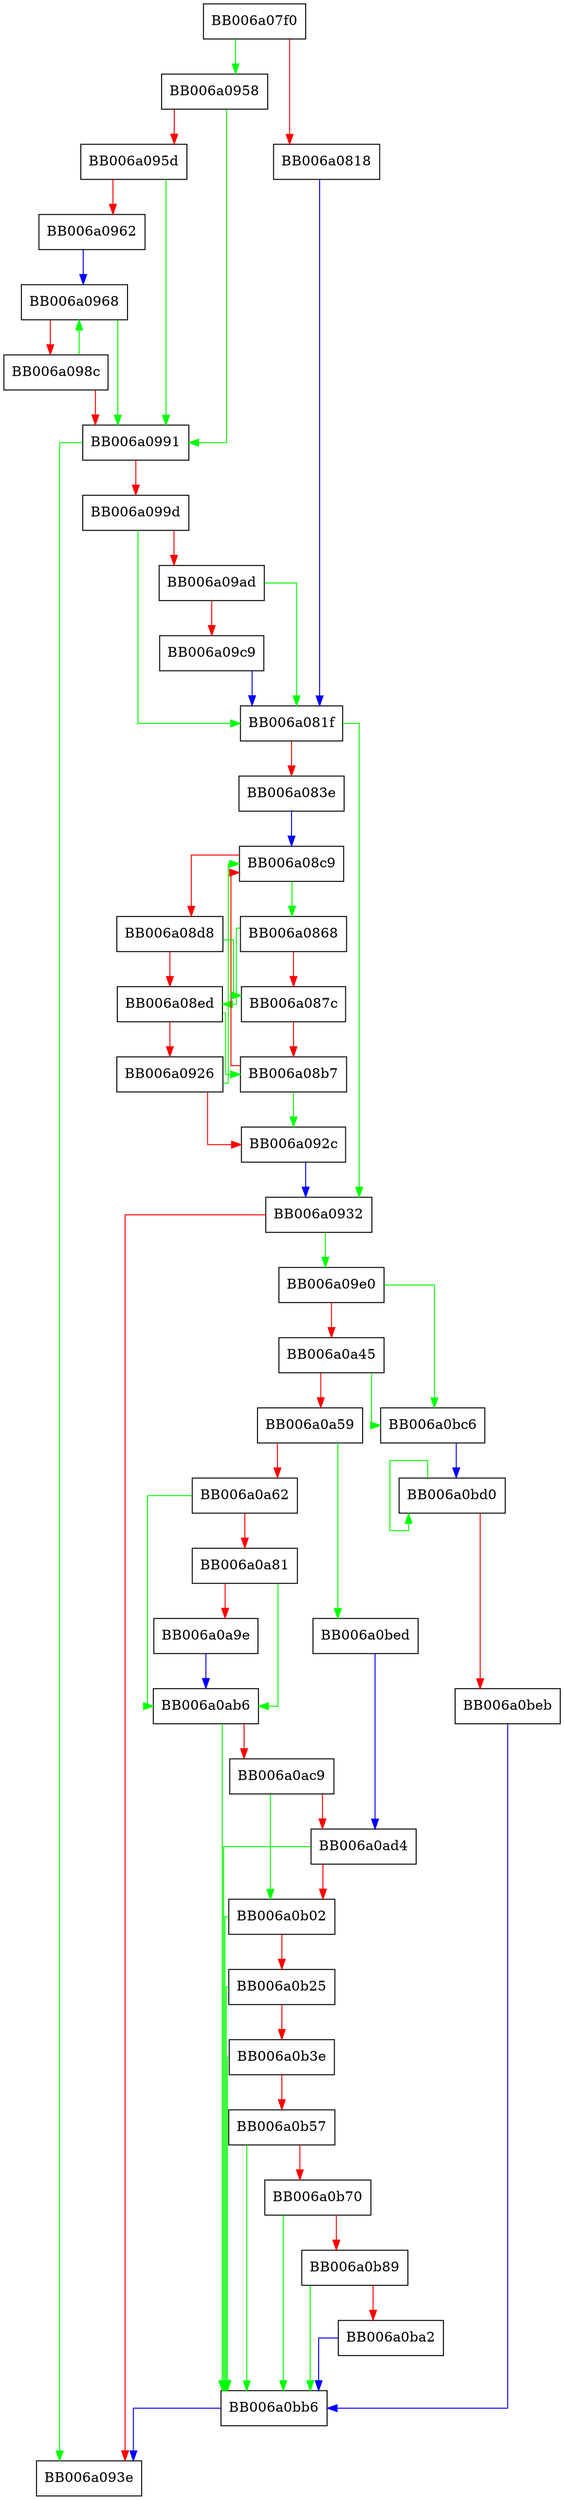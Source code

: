 digraph chacha20_cipher {
  node [shape="box"];
  graph [splines=ortho];
  BB006a07f0 -> BB006a0958 [color="green"];
  BB006a07f0 -> BB006a0818 [color="red"];
  BB006a0818 -> BB006a081f [color="blue"];
  BB006a081f -> BB006a0932 [color="green"];
  BB006a081f -> BB006a083e [color="red"];
  BB006a083e -> BB006a08c9 [color="blue"];
  BB006a0868 -> BB006a08ed [color="green"];
  BB006a0868 -> BB006a087c [color="red"];
  BB006a087c -> BB006a08b7 [color="red"];
  BB006a08b7 -> BB006a092c [color="green"];
  BB006a08b7 -> BB006a08c9 [color="red"];
  BB006a08c9 -> BB006a0868 [color="green"];
  BB006a08c9 -> BB006a08d8 [color="red"];
  BB006a08d8 -> BB006a087c [color="green"];
  BB006a08d8 -> BB006a08ed [color="red"];
  BB006a08ed -> BB006a08b7 [color="green"];
  BB006a08ed -> BB006a0926 [color="red"];
  BB006a0926 -> BB006a08c9 [color="green"];
  BB006a0926 -> BB006a092c [color="red"];
  BB006a092c -> BB006a0932 [color="blue"];
  BB006a0932 -> BB006a09e0 [color="green"];
  BB006a0932 -> BB006a093e [color="red"];
  BB006a0958 -> BB006a0991 [color="green"];
  BB006a0958 -> BB006a095d [color="red"];
  BB006a095d -> BB006a0991 [color="green"];
  BB006a095d -> BB006a0962 [color="red"];
  BB006a0962 -> BB006a0968 [color="blue"];
  BB006a0968 -> BB006a0991 [color="green"];
  BB006a0968 -> BB006a098c [color="red"];
  BB006a098c -> BB006a0968 [color="green"];
  BB006a098c -> BB006a0991 [color="red"];
  BB006a0991 -> BB006a093e [color="green"];
  BB006a0991 -> BB006a099d [color="red"];
  BB006a099d -> BB006a081f [color="green"];
  BB006a099d -> BB006a09ad [color="red"];
  BB006a09ad -> BB006a081f [color="green"];
  BB006a09ad -> BB006a09c9 [color="red"];
  BB006a09c9 -> BB006a081f [color="blue"];
  BB006a09e0 -> BB006a0bc6 [color="green"];
  BB006a09e0 -> BB006a0a45 [color="red"];
  BB006a0a45 -> BB006a0bc6 [color="green"];
  BB006a0a45 -> BB006a0a59 [color="red"];
  BB006a0a59 -> BB006a0bed [color="green"];
  BB006a0a59 -> BB006a0a62 [color="red"];
  BB006a0a62 -> BB006a0ab6 [color="green"];
  BB006a0a62 -> BB006a0a81 [color="red"];
  BB006a0a81 -> BB006a0ab6 [color="green"];
  BB006a0a81 -> BB006a0a9e [color="red"];
  BB006a0a9e -> BB006a0ab6 [color="blue"];
  BB006a0ab6 -> BB006a0bb6 [color="green"];
  BB006a0ab6 -> BB006a0ac9 [color="red"];
  BB006a0ac9 -> BB006a0b02 [color="green"];
  BB006a0ac9 -> BB006a0ad4 [color="red"];
  BB006a0ad4 -> BB006a0bb6 [color="green"];
  BB006a0ad4 -> BB006a0b02 [color="red"];
  BB006a0b02 -> BB006a0bb6 [color="green"];
  BB006a0b02 -> BB006a0b25 [color="red"];
  BB006a0b25 -> BB006a0bb6 [color="green"];
  BB006a0b25 -> BB006a0b3e [color="red"];
  BB006a0b3e -> BB006a0bb6 [color="green"];
  BB006a0b3e -> BB006a0b57 [color="red"];
  BB006a0b57 -> BB006a0bb6 [color="green"];
  BB006a0b57 -> BB006a0b70 [color="red"];
  BB006a0b70 -> BB006a0bb6 [color="green"];
  BB006a0b70 -> BB006a0b89 [color="red"];
  BB006a0b89 -> BB006a0bb6 [color="green"];
  BB006a0b89 -> BB006a0ba2 [color="red"];
  BB006a0ba2 -> BB006a0bb6 [color="blue"];
  BB006a0bb6 -> BB006a093e [color="blue"];
  BB006a0bc6 -> BB006a0bd0 [color="blue"];
  BB006a0bd0 -> BB006a0bd0 [color="green"];
  BB006a0bd0 -> BB006a0beb [color="red"];
  BB006a0beb -> BB006a0bb6 [color="blue"];
  BB006a0bed -> BB006a0ad4 [color="blue"];
}